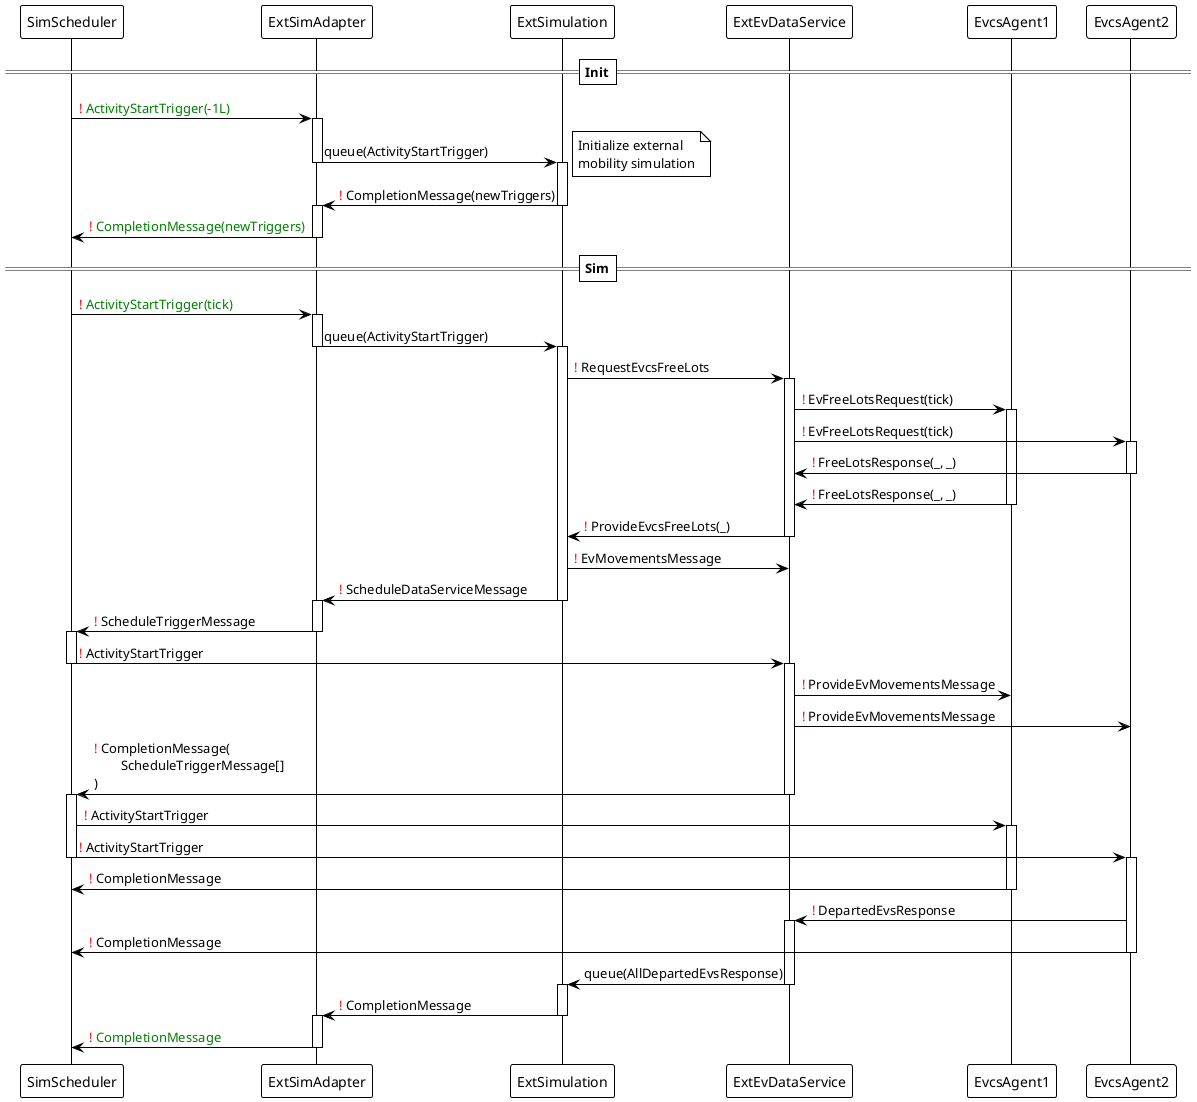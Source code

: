 @startuml

!theme plain

==Init==
SimScheduler -> ExtSimAdapter: <font color=red>!</font> <font color=green>ActivityStartTrigger(-1L)</font>
activate ExtSimAdapter

ExtSimAdapter -> ExtSimulation: queue(ActivityStartTrigger)
deactivate ExtSimAdapter
activate ExtSimulation
note right: Initialize external\nmobility simulation

ExtSimulation -> ExtSimAdapter: <font color=red>!</font> CompletionMessage(newTriggers)
deactivate ExtSimulation
activate ExtSimAdapter

ExtSimAdapter -> SimScheduler: <font color=red>!</font> <font color=green>CompletionMessage(newTriggers)</font>
deactivate ExtSimAdapter

==Sim==
SimScheduler -> ExtSimAdapter: <font color=red>!</font> <font color=green>ActivityStartTrigger(tick)</font>
activate ExtSimAdapter

ExtSimAdapter -> ExtSimulation: queue(ActivityStartTrigger)
deactivate ExtSimAdapter
activate ExtSimulation

ExtSimulation -> ExtEvDataService: <font color=red>!</font> RequestEvcsFreeLots
activate ExtEvDataService
ExtEvDataService -> EvcsAgent1: <font color=red>!</font> EvFreeLotsRequest(tick)
activate EvcsAgent1
ExtEvDataService -> EvcsAgent2: <font color=red>!</font> EvFreeLotsRequest(tick)
activate EvcsAgent2
EvcsAgent2 -> ExtEvDataService: <font color=red>!</font> FreeLotsResponse(_, _)
deactivate EvcsAgent2
EvcsAgent1 -> ExtEvDataService: <font color=red>!</font> FreeLotsResponse(_, _)
deactivate EvcsAgent1
ExtEvDataService -> ExtSimulation: <font color=red>!</font> ProvideEvcsFreeLots(_)
deactivate ExtEvDataService

'TODO Refactor from here

ExtSimulation -> ExtEvDataService: <font color=red>!</font> EvMovementsMessage
ExtSimulation -> ExtSimAdapter: <font color=red>!</font> ScheduleDataServiceMessage
deactivate ExtSimulation
activate ExtSimAdapter

ExtSimAdapter -> SimScheduler: <font color=red>!</font> ScheduleTriggerMessage
deactivate ExtSimAdapter
activate SimScheduler

SimScheduler -> ExtEvDataService: <font color=red>!</font> ActivityStartTrigger
deactivate SimScheduler
activate ExtEvDataService

ExtEvDataService -> EvcsAgent1: <font color=red>!</font> ProvideEvMovementsMessage
ExtEvDataService -> EvcsAgent2: <font color=red>!</font> ProvideEvMovementsMessage
ExtEvDataService -> SimScheduler: <font color=red>!</font> CompletionMessage(\n\tScheduleTriggerMessage[]\n)
deactivate ExtEvDataService
activate SimScheduler

SimScheduler -> EvcsAgent1: <font color=red>!</font> ActivityStartTrigger
activate EvcsAgent1
SimScheduler -> EvcsAgent2: <font color=red>!</font> ActivityStartTrigger
deactivate SimScheduler
activate EvcsAgent2

EvcsAgent1 -> SimScheduler: <font color=red>!</font> CompletionMessage
deactivate EvcsAgent1

EvcsAgent2 -> ExtEvDataService: <font color=red>!</font> DepartedEvsResponse
activate ExtEvDataService
EvcsAgent2 -> SimScheduler: <font color=red>!</font> CompletionMessage
deactivate EvcsAgent2

ExtEvDataService -> ExtSimulation: queue(AllDepartedEvsResponse)
deactivate ExtEvDataService
activate ExtSimulation

ExtSimulation -> ExtSimAdapter: <font color=red>!</font> CompletionMessage
deactivate ExtSimulation
activate ExtSimAdapter
ExtSimAdapter -> SimScheduler: <font color=red>!</font> <font color=green>CompletionMessage</font>
deactivate ExtSimAdapter

@enduml